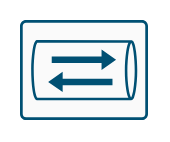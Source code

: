 <mxfile 
  version="25.0.2"
  >
  <diagram
    name="-"
    >
    <mxGraphModel
      grid="1" 
      gridSize="10" 
      guides="1" 
      tooltips="1" 
      connect="1" 
      arrows="1" 
      fold="1" 
      page="1" 
      pageScale="1" 
      pageWidth="1" 
      pageHeight="1" 
      math="0" 
      shadow="0"
      >
      <root>
        <mxCell
          id="page"
          />
        <mxCell
          id="root" 
          parent="page"
          />
        <mxCell
          style="verticalAlign=top;aspect=fixed;align=center;spacingLeft=5;spacingRight=5;spacingBottom=5;strokeColor=none;" 
          id="shape_" 
          parent="root" 
          value=" " 
          vertex="1"
          >
          <mxGeometry
            as="geometry" 
            width="84" 
            height="70" 
            x="0" 
            y="0"
            />
          </mxCell>
        <mxCell
          style="sketch=0;points=[[0.015,0.015,0],[0.985,0.015,0],[0.985,0.985,0],[0.015,0.985,0],[0.25,0,0],[0.5,0,0],[0.75,0,0],[1,0.25,0],[1,0.5,0],[1,0.75,0],[0.75,1,0],[0.5,1,0],[0.25,1,0],[0,0.75,0],[0,0.5,0],[0,0.25,0]];verticalLabelPosition=bottom;html=1;verticalAlign=top;aspect=fixed;align=center;pointerEvents=1;shape=mxgraph.cisco19.rect;prIcon=ssl_terminator;fillColor=#FAFAFA;strokeColor=#005073;" 
          id="ssl_terminator_" 
          parent="shape_" 
          value=" " 
          vertex="1"
          >
          <mxGeometry
            width="64" 
            height="50" 
            as="geometry" 
            x="10" 
            y="10"
            />
          </mxCell>
        </root>
      </mxGraphModel>
    </diagram>
  </mxfile>